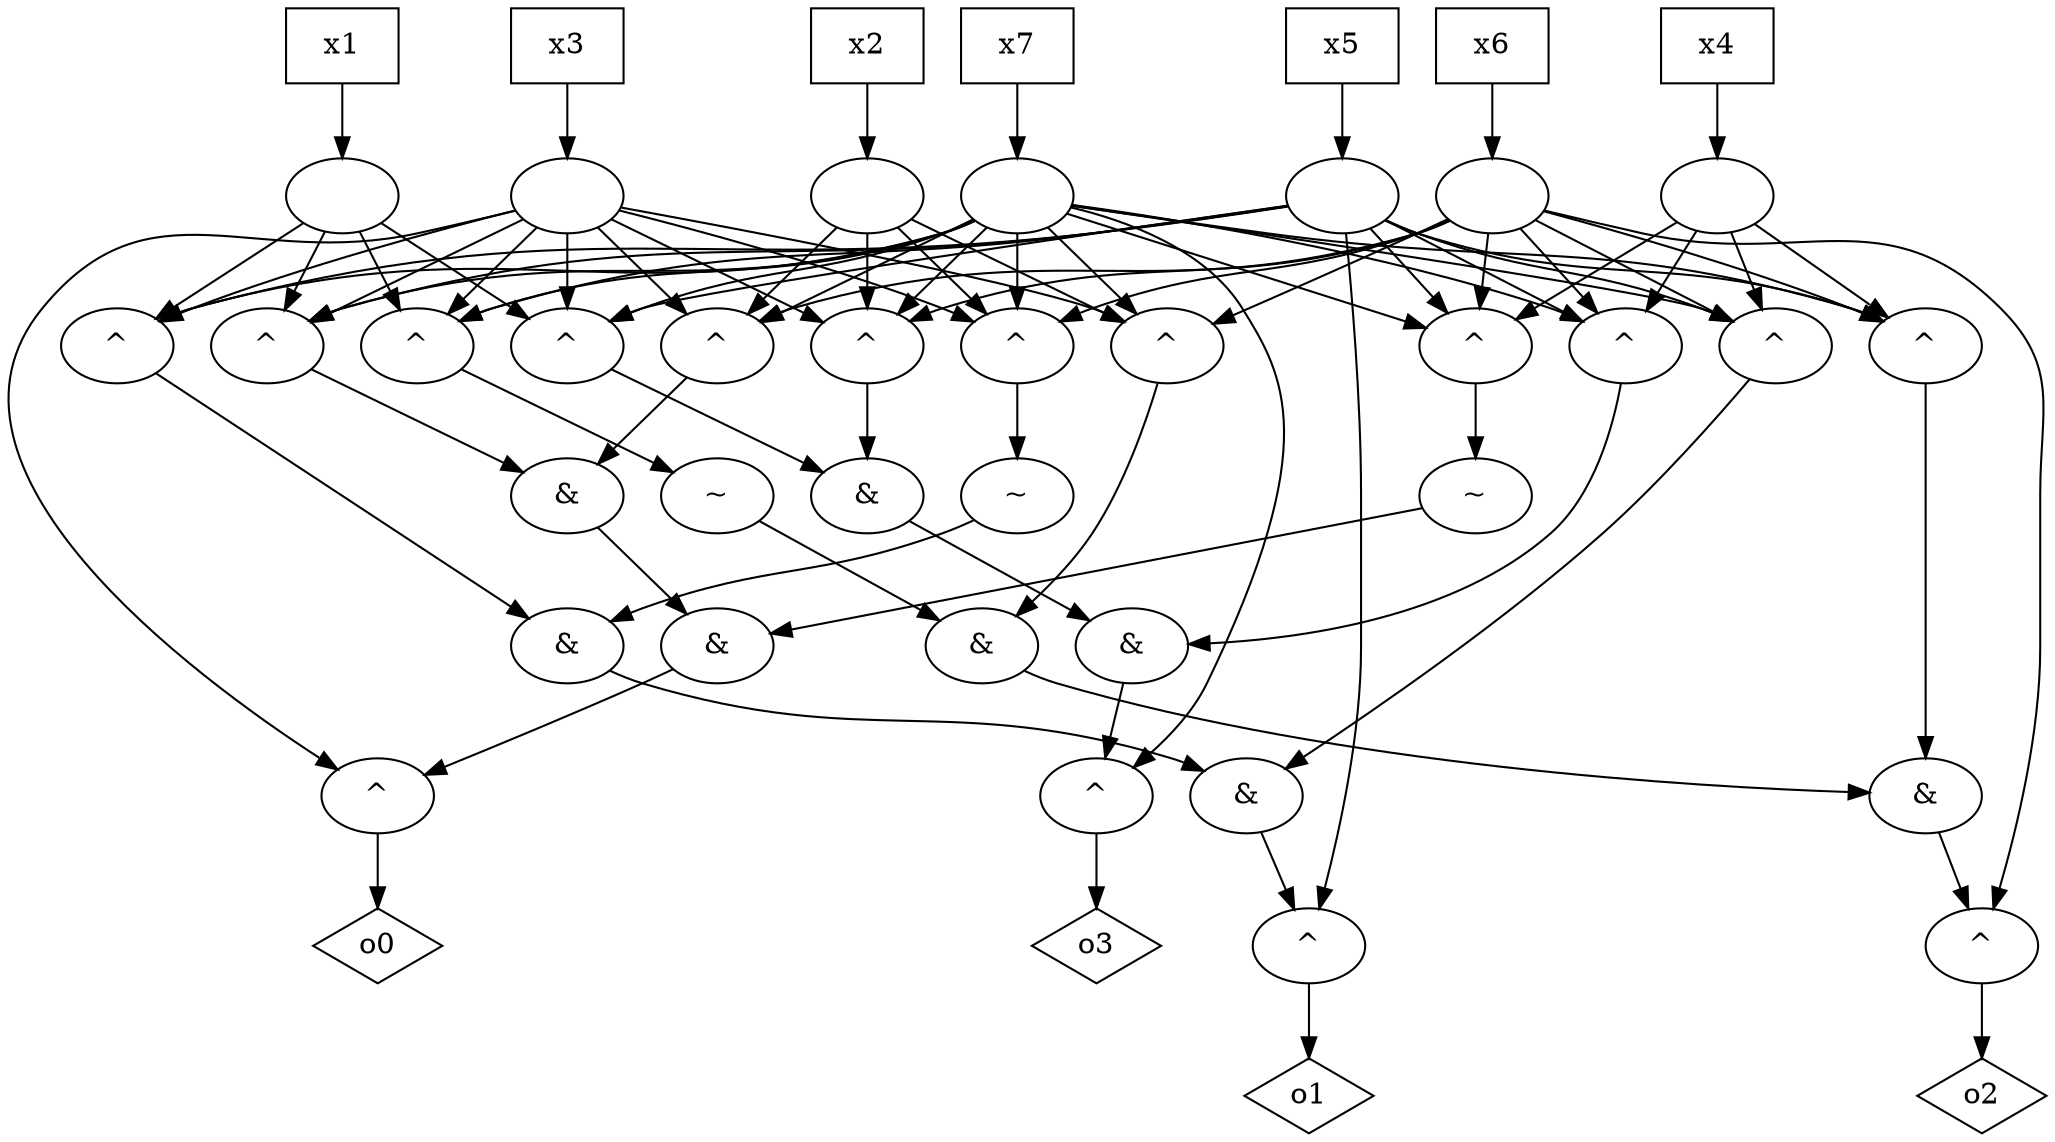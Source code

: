 digraph G {
n0 [label="o0",shape="diamond"];
n1 [label="^"];
n2 [label="&"];
n3 [label="&"];
n4 [label="^"];
n7 [label=""];
n8 [label=""];
n9 [label=""];
n10 [label=""];
n11 [label="^"];
n14 [label=""];
n16 [label=""];
n18 [label="~"];
n19 [label="^"];
n22 [label=""];
n27 [label="o1",shape="diamond"];
n28 [label="^"];
n29 [label="&"];
n30 [label="&"];
n31 [label="^"];
n38 [label="~"];
n39 [label="^"];
n46 [label="^"];
n54 [label="o2",shape="diamond"];
n55 [label="^"];
n56 [label="&"];
n57 [label="&"];
n58 [label="~"];
n59 [label="^"];
n66 [label="^"];
n73 [label="^"];
n81 [label="o3",shape="diamond"];
n82 [label="^"];
n83 [label="&"];
n84 [label="&"];
n85 [label="^"];
n92 [label="^"];
n99 [label="^"];
n88 [label="x1",shape="box"];
n96 [label="x3",shape="box"];
n64 [label="x5",shape="box"];
n15 [label="x7",shape="box"];
n17 [label="x2",shape="box"];
n23 [label="x6",shape="box"];
n24 [label="x4",shape="box"];
n1 -> n0
n2 -> n1
n3 -> n2
n4 -> n3
n7 -> n4
n7 -> n59
n7 -> n31
n7 -> n85
n8 -> n11
n8 -> n31
n8 -> n85
n8 -> n39
n8 -> n92
n8 -> n4
n8 -> n59
n8 -> n1
n8 -> n66
n9 -> n31
n9 -> n73
n9 -> n85
n9 -> n19
n9 -> n4
n9 -> n28
n9 -> n46
n9 -> n59
n9 -> n99
n10 -> n4
n10 -> n19
n10 -> n39
n10 -> n59
n10 -> n73
n10 -> n92
n10 -> n11
n10 -> n31
n10 -> n46
n10 -> n66
n10 -> n85
n10 -> n99
n10 -> n82
n11 -> n3
n14 -> n66
n14 -> n39
n14 -> n92
n14 -> n11
n16 -> n11
n16 -> n46
n16 -> n66
n16 -> n99
n16 -> n19
n16 -> n39
n16 -> n55
n16 -> n73
n16 -> n92
n18 -> n2
n19 -> n18
n22 -> n46
n22 -> n19
n22 -> n99
n22 -> n73
n28 -> n27
n29 -> n28
n30 -> n29
n31 -> n30
n38 -> n30
n39 -> n38
n46 -> n29
n55 -> n54
n56 -> n55
n57 -> n56
n58 -> n57
n59 -> n58
n66 -> n57
n73 -> n56
n82 -> n81
n83 -> n82
n84 -> n83
n85 -> n84
n92 -> n84
n99 -> n83
n88 -> n7
n96 -> n8
n64 -> n9
n15 -> n10
n17 -> n14
n23 -> n16
n24 -> n22
}